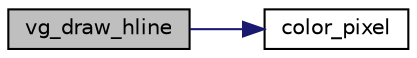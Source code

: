 digraph "vg_draw_hline"
{
 // LATEX_PDF_SIZE
  edge [fontname="Helvetica",fontsize="10",labelfontname="Helvetica",labelfontsize="10"];
  node [fontname="Helvetica",fontsize="10",shape=record];
  rankdir="LR";
  Node1 [label="vg_draw_hline",height=0.2,width=0.4,color="black", fillcolor="grey75", style="filled", fontcolor="black",tooltip="Draws a horizontal line at the specified position with the given length and color."];
  Node1 -> Node2 [color="midnightblue",fontsize="10",style="solid"];
  Node2 [label="color_pixel",height=0.2,width=0.4,color="black", fillcolor="white", style="filled",URL="$video_8h.html#aa8595e4a1f85ee8884d70a42b3fdb4cb",tooltip="Colors the pixel at the specified position with the given color."];
}
